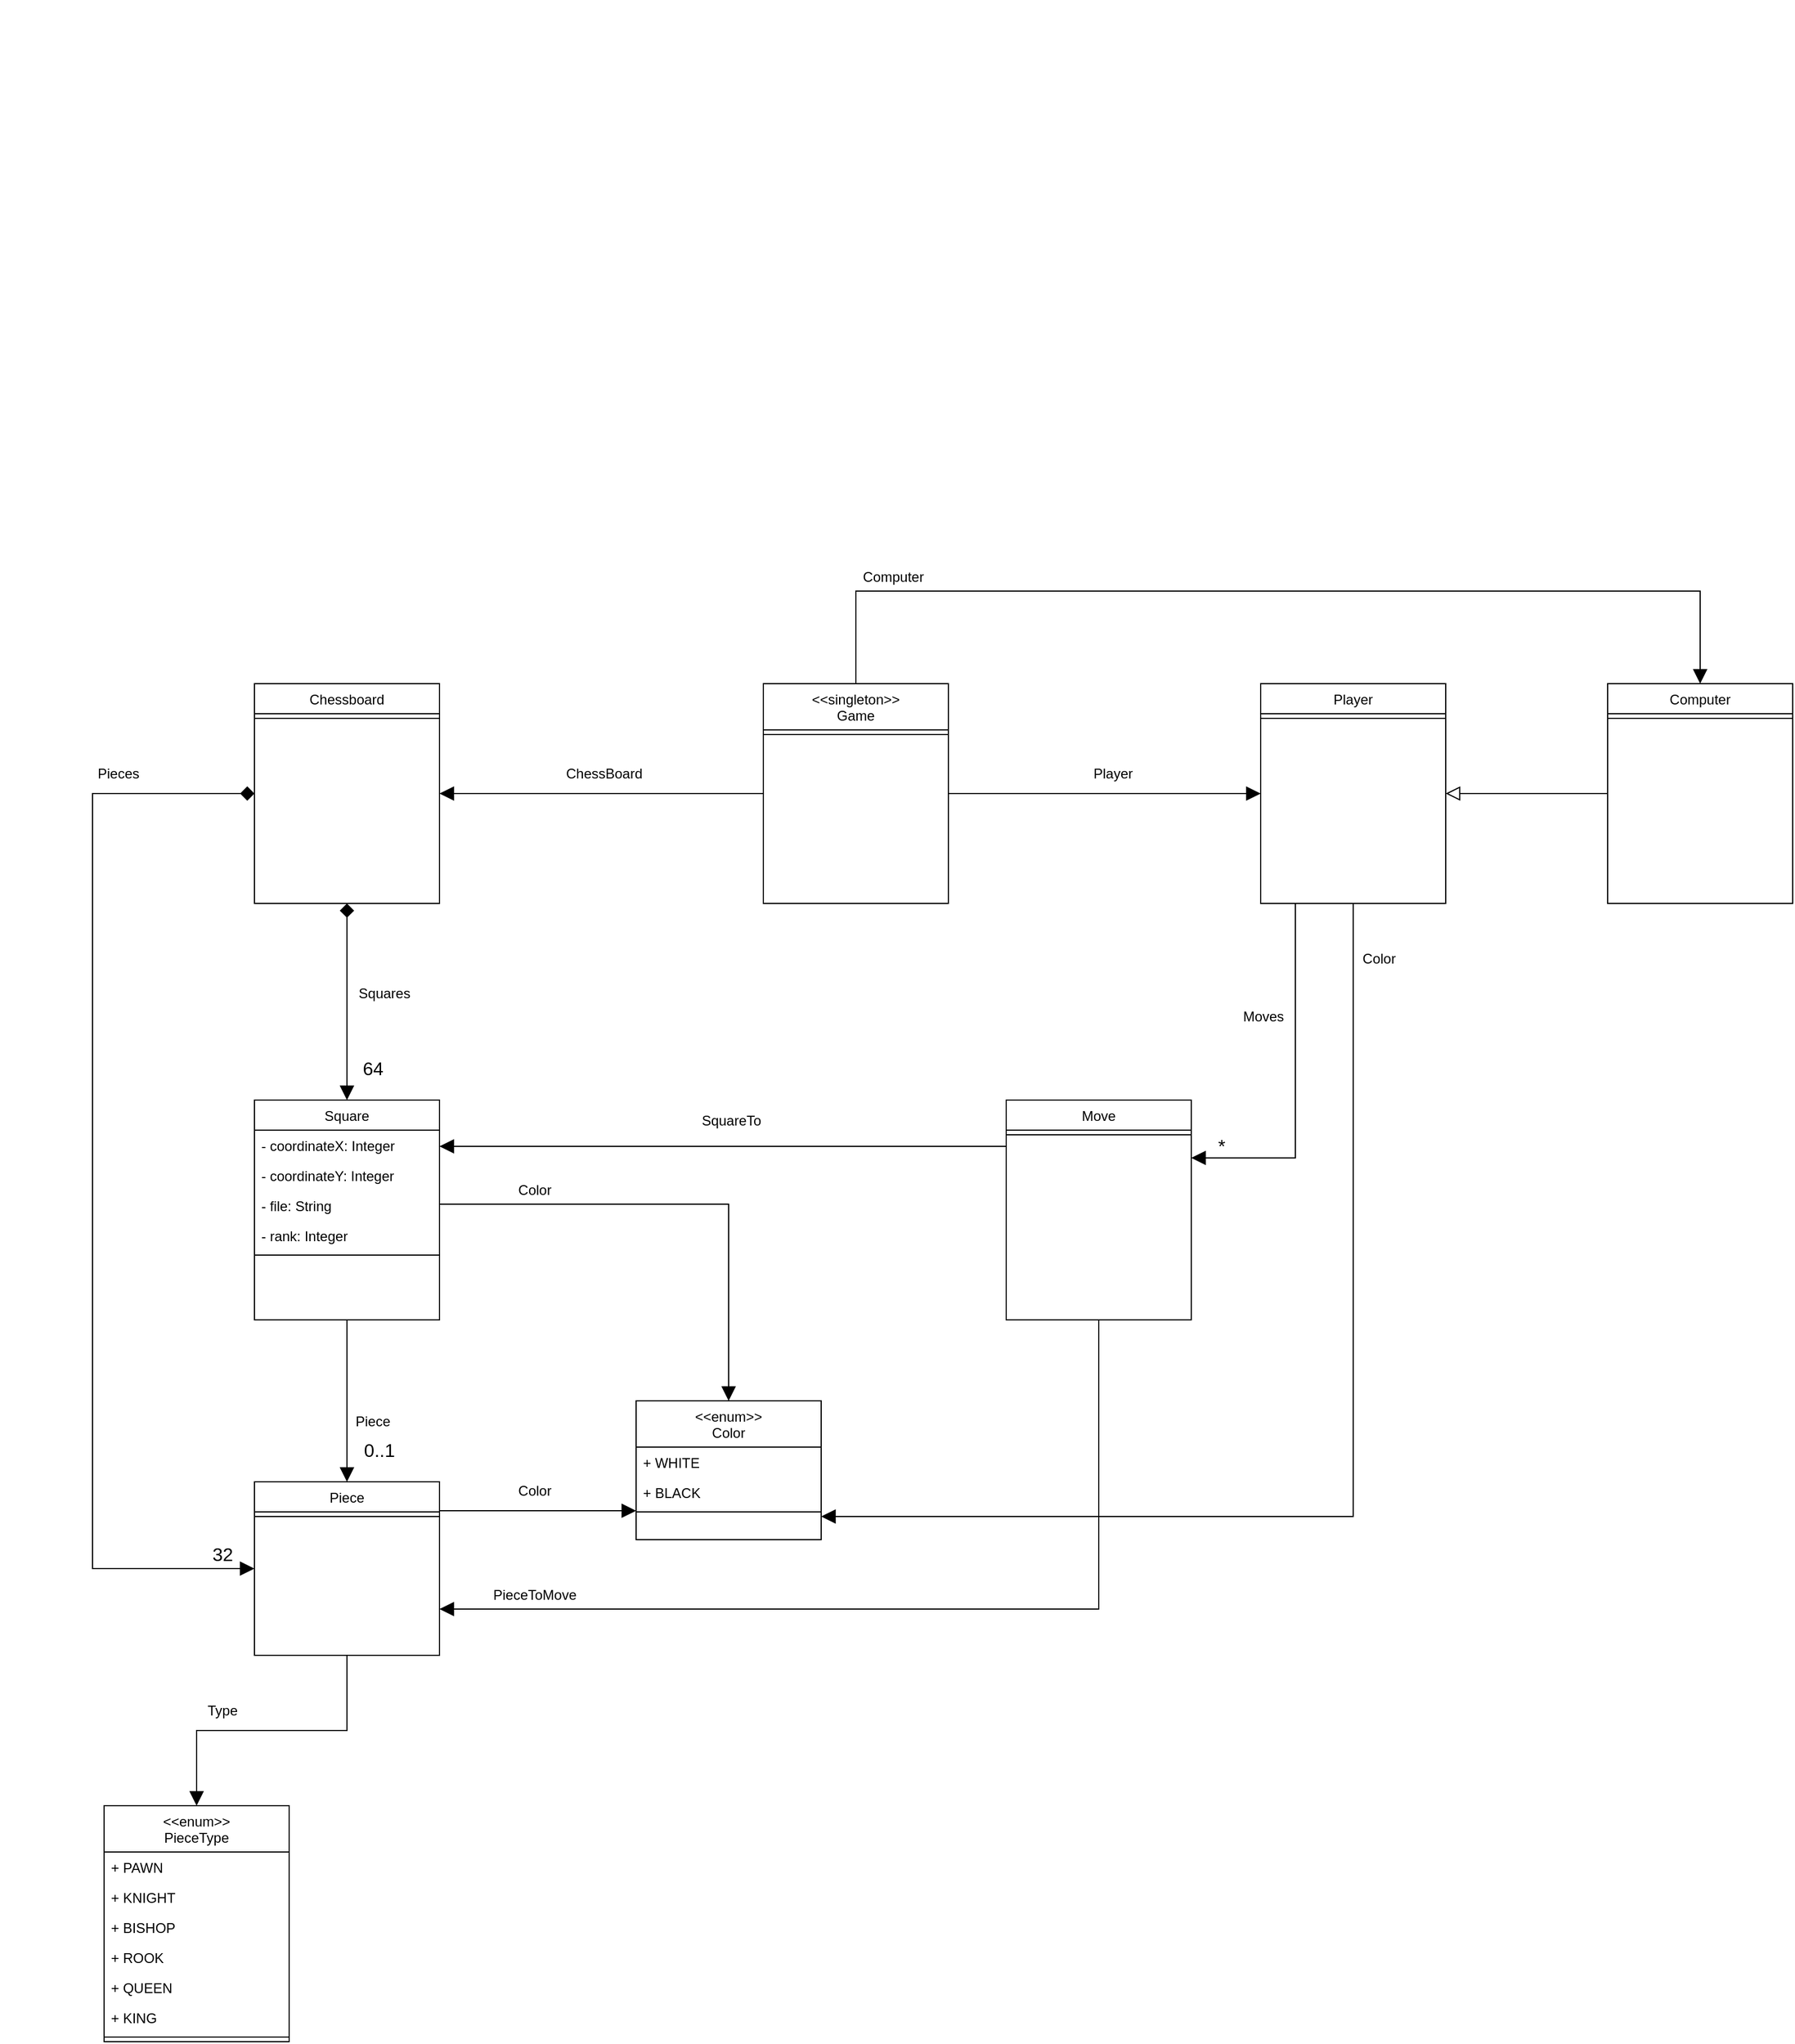 <mxfile version="24.6.4" type="github">
  <diagram id="C5RBs43oDa-KdzZeNtuy" name="Page-1">
    <mxGraphModel dx="2111" dy="2038" grid="1" gridSize="10" guides="1" tooltips="1" connect="1" arrows="1" fold="1" page="1" pageScale="1" pageWidth="827" pageHeight="1169" math="0" shadow="0">
      <root>
        <mxCell id="WIyWlLk6GJQsqaUBKTNV-0" />
        <mxCell id="WIyWlLk6GJQsqaUBKTNV-1" parent="WIyWlLk6GJQsqaUBKTNV-0" />
        <mxCell id="Y-gkaW2iaEDLu9Q06Ku3-40" style="edgeStyle=elbowEdgeStyle;shape=connector;curved=0;rounded=0;orthogonalLoop=1;jettySize=auto;elbow=vertical;html=1;shadow=0;strokeColor=default;strokeWidth=1;align=center;verticalAlign=middle;fontFamily=Helvetica;fontSize=11;fontColor=default;labelBackgroundColor=default;endArrow=block;endFill=1;startSize=6;endSize=10;" parent="WIyWlLk6GJQsqaUBKTNV-1" source="Y-gkaW2iaEDLu9Q06Ku3-0" target="Y-gkaW2iaEDLu9Q06Ku3-6" edge="1">
          <mxGeometry relative="1" as="geometry" />
        </mxCell>
        <mxCell id="Y-gkaW2iaEDLu9Q06Ku3-117" style="edgeStyle=elbowEdgeStyle;shape=connector;curved=0;rounded=0;orthogonalLoop=1;jettySize=auto;elbow=vertical;html=1;shadow=0;strokeColor=default;strokeWidth=1;align=center;verticalAlign=middle;fontFamily=Helvetica;fontSize=11;fontColor=default;labelBackgroundColor=default;startArrow=none;startFill=0;startSize=10;endArrow=block;endFill=1;endSize=10;" parent="WIyWlLk6GJQsqaUBKTNV-1" source="Y-gkaW2iaEDLu9Q06Ku3-0" target="Y-gkaW2iaEDLu9Q06Ku3-113" edge="1">
          <mxGeometry relative="1" as="geometry" />
        </mxCell>
        <mxCell id="Y-gkaW2iaEDLu9Q06Ku3-0" value="Piece " style="swimlane;fontStyle=0;align=center;verticalAlign=top;childLayout=stackLayout;horizontal=1;startSize=26;horizontalStack=0;resizeParent=1;resizeLast=0;collapsible=1;marginBottom=0;rounded=0;shadow=0;strokeWidth=1;" parent="WIyWlLk6GJQsqaUBKTNV-1" vertex="1">
          <mxGeometry x="250" y="880" width="160" height="150" as="geometry">
            <mxRectangle x="130" y="380" width="160" height="26" as="alternateBounds" />
          </mxGeometry>
        </mxCell>
        <mxCell id="Y-gkaW2iaEDLu9Q06Ku3-3" value="" style="line;html=1;strokeWidth=1;align=left;verticalAlign=middle;spacingTop=-1;spacingLeft=3;spacingRight=3;rotatable=0;labelPosition=right;points=[];portConstraint=eastwest;" parent="Y-gkaW2iaEDLu9Q06Ku3-0" vertex="1">
          <mxGeometry y="26" width="160" height="8" as="geometry" />
        </mxCell>
        <mxCell id="Y-gkaW2iaEDLu9Q06Ku3-6" value="&lt;&lt;enum&gt;&gt;&#xa;Color&#xa;" style="swimlane;fontStyle=0;align=center;verticalAlign=top;childLayout=stackLayout;horizontal=1;startSize=40;horizontalStack=0;resizeParent=1;resizeLast=0;collapsible=1;marginBottom=0;rounded=0;shadow=0;strokeWidth=1;" parent="WIyWlLk6GJQsqaUBKTNV-1" vertex="1">
          <mxGeometry x="580" y="810" width="160" height="120" as="geometry">
            <mxRectangle x="130" y="380" width="160" height="26" as="alternateBounds" />
          </mxGeometry>
        </mxCell>
        <mxCell id="Y-gkaW2iaEDLu9Q06Ku3-7" value="+ WHITE" style="text;align=left;verticalAlign=top;spacingLeft=4;spacingRight=4;overflow=hidden;rotatable=0;points=[[0,0.5],[1,0.5]];portConstraint=eastwest;" parent="Y-gkaW2iaEDLu9Q06Ku3-6" vertex="1">
          <mxGeometry y="40" width="160" height="26" as="geometry" />
        </mxCell>
        <mxCell id="Y-gkaW2iaEDLu9Q06Ku3-39" value="+ BLACK" style="text;align=left;verticalAlign=top;spacingLeft=4;spacingRight=4;overflow=hidden;rotatable=0;points=[[0,0.5],[1,0.5]];portConstraint=eastwest;" parent="Y-gkaW2iaEDLu9Q06Ku3-6" vertex="1">
          <mxGeometry y="66" width="160" height="26" as="geometry" />
        </mxCell>
        <mxCell id="Y-gkaW2iaEDLu9Q06Ku3-9" value="" style="line;html=1;strokeWidth=1;align=left;verticalAlign=middle;spacingTop=-1;spacingLeft=3;spacingRight=3;rotatable=0;labelPosition=right;points=[];portConstraint=eastwest;" parent="Y-gkaW2iaEDLu9Q06Ku3-6" vertex="1">
          <mxGeometry y="92" width="160" height="8" as="geometry" />
        </mxCell>
        <mxCell id="Y-gkaW2iaEDLu9Q06Ku3-54" style="edgeStyle=elbowEdgeStyle;shape=connector;curved=0;rounded=0;orthogonalLoop=1;jettySize=auto;elbow=vertical;html=1;shadow=0;strokeColor=default;strokeWidth=1;align=center;verticalAlign=middle;fontFamily=Helvetica;fontSize=11;fontColor=default;labelBackgroundColor=default;startSize=6;endArrow=block;endFill=1;endSize=10;" parent="WIyWlLk6GJQsqaUBKTNV-1" source="Y-gkaW2iaEDLu9Q06Ku3-42" target="Y-gkaW2iaEDLu9Q06Ku3-6" edge="1">
          <mxGeometry relative="1" as="geometry">
            <Array as="points">
              <mxPoint x="500" y="640" />
            </Array>
          </mxGeometry>
        </mxCell>
        <mxCell id="Y-gkaW2iaEDLu9Q06Ku3-58" style="edgeStyle=elbowEdgeStyle;shape=connector;curved=0;rounded=0;orthogonalLoop=1;jettySize=auto;elbow=vertical;html=1;shadow=0;strokeColor=default;strokeWidth=1;align=center;verticalAlign=middle;fontFamily=Helvetica;fontSize=11;fontColor=default;labelBackgroundColor=default;startSize=10;endArrow=block;endFill=1;endSize=10;startArrow=none;startFill=0;" parent="WIyWlLk6GJQsqaUBKTNV-1" source="Y-gkaW2iaEDLu9Q06Ku3-42" target="Y-gkaW2iaEDLu9Q06Ku3-0" edge="1">
          <mxGeometry relative="1" as="geometry" />
        </mxCell>
        <mxCell id="Y-gkaW2iaEDLu9Q06Ku3-42" value="Square" style="swimlane;fontStyle=0;align=center;verticalAlign=top;childLayout=stackLayout;horizontal=1;startSize=26;horizontalStack=0;resizeParent=1;resizeLast=0;collapsible=1;marginBottom=0;rounded=0;shadow=0;strokeWidth=1;" parent="WIyWlLk6GJQsqaUBKTNV-1" vertex="1">
          <mxGeometry x="250" y="550" width="160" height="190" as="geometry">
            <mxRectangle x="130" y="380" width="160" height="26" as="alternateBounds" />
          </mxGeometry>
        </mxCell>
        <mxCell id="Y-gkaW2iaEDLu9Q06Ku3-43" value="- coordinateX: Integer" style="text;align=left;verticalAlign=top;spacingLeft=4;spacingRight=4;overflow=hidden;rotatable=0;points=[[0,0.5],[1,0.5]];portConstraint=eastwest;" parent="Y-gkaW2iaEDLu9Q06Ku3-42" vertex="1">
          <mxGeometry y="26" width="160" height="26" as="geometry" />
        </mxCell>
        <mxCell id="Y-gkaW2iaEDLu9Q06Ku3-46" value="- coordinateY: Integer" style="text;align=left;verticalAlign=top;spacingLeft=4;spacingRight=4;overflow=hidden;rotatable=0;points=[[0,0.5],[1,0.5]];portConstraint=eastwest;" parent="Y-gkaW2iaEDLu9Q06Ku3-42" vertex="1">
          <mxGeometry y="52" width="160" height="26" as="geometry" />
        </mxCell>
        <mxCell id="Y-gkaW2iaEDLu9Q06Ku3-47" value="- file: String " style="text;align=left;verticalAlign=top;spacingLeft=4;spacingRight=4;overflow=hidden;rotatable=0;points=[[0,0.5],[1,0.5]];portConstraint=eastwest;" parent="Y-gkaW2iaEDLu9Q06Ku3-42" vertex="1">
          <mxGeometry y="78" width="160" height="26" as="geometry" />
        </mxCell>
        <mxCell id="Y-gkaW2iaEDLu9Q06Ku3-48" value="- rank: Integer " style="text;align=left;verticalAlign=top;spacingLeft=4;spacingRight=4;overflow=hidden;rotatable=0;points=[[0,0.5],[1,0.5]];portConstraint=eastwest;" parent="Y-gkaW2iaEDLu9Q06Ku3-42" vertex="1">
          <mxGeometry y="104" width="160" height="26" as="geometry" />
        </mxCell>
        <mxCell id="Y-gkaW2iaEDLu9Q06Ku3-45" value="" style="line;html=1;strokeWidth=1;align=left;verticalAlign=middle;spacingTop=-1;spacingLeft=3;spacingRight=3;rotatable=0;labelPosition=right;points=[];portConstraint=eastwest;" parent="Y-gkaW2iaEDLu9Q06Ku3-42" vertex="1">
          <mxGeometry y="130" width="160" height="8" as="geometry" />
        </mxCell>
        <mxCell id="Y-gkaW2iaEDLu9Q06Ku3-52" value="" style="resizable=0;align=right;verticalAlign=bottom;labelBackgroundColor=none;fontSize=16;" parent="WIyWlLk6GJQsqaUBKTNV-1" connectable="0" vertex="1">
          <mxGeometry x="559.995" y="899.998" as="geometry" />
        </mxCell>
        <mxCell id="Y-gkaW2iaEDLu9Q06Ku3-57" value="Color" style="text;html=1;resizable=0;points=[];;align=center;verticalAlign=middle;labelBackgroundColor=none;rounded=0;shadow=0;strokeWidth=1;fontSize=12;" parent="WIyWlLk6GJQsqaUBKTNV-1" vertex="1" connectable="0">
          <mxGeometry x="390.003" y="129.997" as="geometry">
            <mxPoint x="102" y="498" as="offset" />
          </mxGeometry>
        </mxCell>
        <mxCell id="Y-gkaW2iaEDLu9Q06Ku3-60" value="0..1" style="resizable=0;align=right;verticalAlign=bottom;labelBackgroundColor=none;fontSize=16;" parent="WIyWlLk6GJQsqaUBKTNV-1" connectable="0" vertex="1">
          <mxGeometry x="349.995" y="899.998" as="geometry">
            <mxPoint x="23" y="-37" as="offset" />
          </mxGeometry>
        </mxCell>
        <mxCell id="Y-gkaW2iaEDLu9Q06Ku3-68" style="edgeStyle=elbowEdgeStyle;shape=connector;curved=0;rounded=0;orthogonalLoop=1;jettySize=auto;elbow=vertical;html=1;shadow=0;strokeColor=default;strokeWidth=1;align=center;verticalAlign=middle;fontFamily=Helvetica;fontSize=11;fontColor=default;labelBackgroundColor=default;startSize=10;endArrow=block;endFill=1;endSize=10;startArrow=diamond;startFill=1;" parent="WIyWlLk6GJQsqaUBKTNV-1" source="Y-gkaW2iaEDLu9Q06Ku3-62" target="Y-gkaW2iaEDLu9Q06Ku3-42" edge="1">
          <mxGeometry relative="1" as="geometry" />
        </mxCell>
        <mxCell id="Y-gkaW2iaEDLu9Q06Ku3-94" style="edgeStyle=elbowEdgeStyle;shape=connector;curved=0;rounded=0;orthogonalLoop=1;jettySize=auto;elbow=vertical;html=1;shadow=0;strokeColor=default;strokeWidth=1;align=center;verticalAlign=middle;fontFamily=Helvetica;fontSize=11;fontColor=default;labelBackgroundColor=default;startArrow=diamond;startFill=1;startSize=10;endArrow=block;endFill=1;endSize=10;" parent="WIyWlLk6GJQsqaUBKTNV-1" source="Y-gkaW2iaEDLu9Q06Ku3-62" target="Y-gkaW2iaEDLu9Q06Ku3-0" edge="1">
          <mxGeometry relative="1" as="geometry">
            <Array as="points">
              <mxPoint x="110" y="660" />
            </Array>
          </mxGeometry>
        </mxCell>
        <mxCell id="Y-gkaW2iaEDLu9Q06Ku3-62" value="Chessboard" style="swimlane;fontStyle=0;align=center;verticalAlign=top;childLayout=stackLayout;horizontal=1;startSize=26;horizontalStack=0;resizeParent=1;resizeLast=0;collapsible=1;marginBottom=0;rounded=0;shadow=0;strokeWidth=1;" parent="WIyWlLk6GJQsqaUBKTNV-1" vertex="1">
          <mxGeometry x="250" y="190" width="160" height="190" as="geometry">
            <mxRectangle x="130" y="380" width="160" height="26" as="alternateBounds" />
          </mxGeometry>
        </mxCell>
        <mxCell id="Y-gkaW2iaEDLu9Q06Ku3-67" value="" style="line;html=1;strokeWidth=1;align=left;verticalAlign=middle;spacingTop=-1;spacingLeft=3;spacingRight=3;rotatable=0;labelPosition=right;points=[];portConstraint=eastwest;" parent="Y-gkaW2iaEDLu9Q06Ku3-62" vertex="1">
          <mxGeometry y="26" width="160" height="8" as="geometry" />
        </mxCell>
        <mxCell id="Y-gkaW2iaEDLu9Q06Ku3-69" value="Squares" style="text;html=1;resizable=0;points=[];;align=center;verticalAlign=middle;labelBackgroundColor=none;rounded=0;shadow=0;strokeWidth=1;fontSize=12;" parent="WIyWlLk6GJQsqaUBKTNV-1" vertex="1" connectable="0">
          <mxGeometry x="260.003" y="-40.003" as="geometry">
            <mxPoint x="102" y="498" as="offset" />
          </mxGeometry>
        </mxCell>
        <mxCell id="Y-gkaW2iaEDLu9Q06Ku3-72" value="64" style="resizable=0;align=right;verticalAlign=bottom;labelBackgroundColor=none;fontSize=16;" parent="WIyWlLk6GJQsqaUBKTNV-1" connectable="0" vertex="1">
          <mxGeometry x="339.995" y="569.998" as="geometry">
            <mxPoint x="23" y="-37" as="offset" />
          </mxGeometry>
        </mxCell>
        <mxCell id="Y-gkaW2iaEDLu9Q06Ku3-77" style="edgeStyle=elbowEdgeStyle;shape=connector;curved=0;rounded=0;orthogonalLoop=1;jettySize=auto;elbow=vertical;html=1;shadow=0;strokeColor=default;strokeWidth=1;align=center;verticalAlign=middle;fontFamily=Helvetica;fontSize=11;fontColor=default;labelBackgroundColor=default;startSize=6;endArrow=block;endFill=1;endSize=10;" parent="WIyWlLk6GJQsqaUBKTNV-1" source="Y-gkaW2iaEDLu9Q06Ku3-74" target="Y-gkaW2iaEDLu9Q06Ku3-62" edge="1">
          <mxGeometry relative="1" as="geometry" />
        </mxCell>
        <mxCell id="Y-gkaW2iaEDLu9Q06Ku3-84" style="edgeStyle=elbowEdgeStyle;shape=connector;curved=0;rounded=0;orthogonalLoop=1;jettySize=auto;elbow=vertical;html=1;shadow=0;strokeColor=default;strokeWidth=1;align=center;verticalAlign=middle;fontFamily=Helvetica;fontSize=11;fontColor=default;labelBackgroundColor=default;startSize=6;endArrow=block;endFill=1;endSize=10;" parent="WIyWlLk6GJQsqaUBKTNV-1" source="Y-gkaW2iaEDLu9Q06Ku3-74" target="Y-gkaW2iaEDLu9Q06Ku3-82" edge="1">
          <mxGeometry relative="1" as="geometry" />
        </mxCell>
        <mxCell id="Y-gkaW2iaEDLu9Q06Ku3-108" style="edgeStyle=elbowEdgeStyle;shape=connector;curved=0;rounded=0;orthogonalLoop=1;jettySize=auto;elbow=vertical;html=1;shadow=0;strokeColor=default;strokeWidth=1;align=center;verticalAlign=middle;fontFamily=Helvetica;fontSize=11;fontColor=default;labelBackgroundColor=default;startArrow=none;startFill=0;startSize=10;endArrow=block;endFill=1;endSize=10;" parent="WIyWlLk6GJQsqaUBKTNV-1" source="Y-gkaW2iaEDLu9Q06Ku3-74" target="Y-gkaW2iaEDLu9Q06Ku3-103" edge="1">
          <mxGeometry relative="1" as="geometry">
            <Array as="points">
              <mxPoint x="1130" y="110" />
            </Array>
          </mxGeometry>
        </mxCell>
        <mxCell id="Y-gkaW2iaEDLu9Q06Ku3-74" value="&lt;&lt;singleton&gt;&gt;&#xa;Game&#xa;" style="swimlane;fontStyle=0;align=center;verticalAlign=top;childLayout=stackLayout;horizontal=1;startSize=40;horizontalStack=0;resizeParent=1;resizeLast=0;collapsible=1;marginBottom=0;rounded=0;shadow=0;strokeWidth=1;" parent="WIyWlLk6GJQsqaUBKTNV-1" vertex="1">
          <mxGeometry x="690" y="190" width="160" height="190" as="geometry">
            <mxRectangle x="130" y="380" width="160" height="26" as="alternateBounds" />
          </mxGeometry>
        </mxCell>
        <mxCell id="Y-gkaW2iaEDLu9Q06Ku3-75" value="" style="line;html=1;strokeWidth=1;align=left;verticalAlign=middle;spacingTop=-1;spacingLeft=3;spacingRight=3;rotatable=0;labelPosition=right;points=[];portConstraint=eastwest;" parent="Y-gkaW2iaEDLu9Q06Ku3-74" vertex="1">
          <mxGeometry y="40" width="160" height="8" as="geometry" />
        </mxCell>
        <mxCell id="Y-gkaW2iaEDLu9Q06Ku3-80" value="Color" style="text;html=1;resizable=0;points=[];;align=center;verticalAlign=middle;labelBackgroundColor=none;rounded=0;shadow=0;strokeWidth=1;fontSize=12;" parent="WIyWlLk6GJQsqaUBKTNV-1" vertex="1" connectable="0">
          <mxGeometry x="390.003" y="389.997" as="geometry">
            <mxPoint x="102" y="498" as="offset" />
          </mxGeometry>
        </mxCell>
        <mxCell id="Y-gkaW2iaEDLu9Q06Ku3-81" value="ChessBoard" style="text;html=1;resizable=0;points=[];;align=center;verticalAlign=middle;labelBackgroundColor=none;rounded=0;shadow=0;strokeWidth=1;fontSize=12;" parent="WIyWlLk6GJQsqaUBKTNV-1" vertex="1" connectable="0">
          <mxGeometry x="450.003" y="-230.003" as="geometry">
            <mxPoint x="102" y="498" as="offset" />
          </mxGeometry>
        </mxCell>
        <mxCell id="Y-gkaW2iaEDLu9Q06Ku3-90" style="edgeStyle=elbowEdgeStyle;shape=connector;curved=0;rounded=0;orthogonalLoop=1;jettySize=auto;elbow=vertical;html=1;shadow=0;strokeColor=default;strokeWidth=1;align=center;verticalAlign=middle;fontFamily=Helvetica;fontSize=11;fontColor=default;labelBackgroundColor=default;startSize=6;endArrow=block;endFill=1;endSize=10;" parent="WIyWlLk6GJQsqaUBKTNV-1" source="Y-gkaW2iaEDLu9Q06Ku3-82" target="Y-gkaW2iaEDLu9Q06Ku3-6" edge="1">
          <mxGeometry relative="1" as="geometry">
            <Array as="points">
              <mxPoint x="880" y="910" />
            </Array>
          </mxGeometry>
        </mxCell>
        <mxCell id="Y-gkaW2iaEDLu9Q06Ku3-129" style="edgeStyle=elbowEdgeStyle;shape=connector;curved=0;rounded=0;orthogonalLoop=1;jettySize=auto;elbow=vertical;html=1;shadow=0;strokeColor=default;strokeWidth=1;align=center;verticalAlign=middle;fontFamily=Helvetica;fontSize=11;fontColor=default;labelBackgroundColor=default;startSize=6;endArrow=block;endFill=1;endSize=10;" parent="WIyWlLk6GJQsqaUBKTNV-1" source="Y-gkaW2iaEDLu9Q06Ku3-82" target="Y-gkaW2iaEDLu9Q06Ku3-122" edge="1">
          <mxGeometry relative="1" as="geometry">
            <Array as="points">
              <mxPoint x="1150" y="600" />
            </Array>
          </mxGeometry>
        </mxCell>
        <mxCell id="Y-gkaW2iaEDLu9Q06Ku3-82" value="Player" style="swimlane;fontStyle=0;align=center;verticalAlign=top;childLayout=stackLayout;horizontal=1;startSize=26;horizontalStack=0;resizeParent=1;resizeLast=0;collapsible=1;marginBottom=0;rounded=0;shadow=0;strokeWidth=1;" parent="WIyWlLk6GJQsqaUBKTNV-1" vertex="1">
          <mxGeometry x="1120" y="190" width="160" height="190" as="geometry">
            <mxRectangle x="130" y="380" width="160" height="26" as="alternateBounds" />
          </mxGeometry>
        </mxCell>
        <mxCell id="Y-gkaW2iaEDLu9Q06Ku3-83" value="" style="line;html=1;strokeWidth=1;align=left;verticalAlign=middle;spacingTop=-1;spacingLeft=3;spacingRight=3;rotatable=0;labelPosition=right;points=[];portConstraint=eastwest;" parent="Y-gkaW2iaEDLu9Q06Ku3-82" vertex="1">
          <mxGeometry y="26" width="160" height="8" as="geometry" />
        </mxCell>
        <mxCell id="Y-gkaW2iaEDLu9Q06Ku3-88" value="Player" style="text;html=1;resizable=0;points=[];;align=center;verticalAlign=middle;labelBackgroundColor=none;rounded=0;shadow=0;strokeWidth=1;fontSize=12;" parent="WIyWlLk6GJQsqaUBKTNV-1" vertex="1" connectable="0">
          <mxGeometry x="890.003" y="-230.003" as="geometry">
            <mxPoint x="102" y="498" as="offset" />
          </mxGeometry>
        </mxCell>
        <mxCell id="Y-gkaW2iaEDLu9Q06Ku3-93" value="Color" style="text;html=1;resizable=0;points=[];;align=center;verticalAlign=middle;labelBackgroundColor=none;rounded=0;shadow=0;strokeWidth=1;fontSize=12;" parent="WIyWlLk6GJQsqaUBKTNV-1" vertex="1" connectable="0">
          <mxGeometry x="1120.003" y="-70.003" as="geometry">
            <mxPoint x="102" y="498" as="offset" />
          </mxGeometry>
        </mxCell>
        <mxCell id="Y-gkaW2iaEDLu9Q06Ku3-95" value="Pieces" style="text;html=1;resizable=0;points=[];;align=center;verticalAlign=middle;labelBackgroundColor=none;rounded=0;shadow=0;strokeWidth=1;fontSize=12;" parent="WIyWlLk6GJQsqaUBKTNV-1" vertex="1" connectable="0">
          <mxGeometry x="30.003" y="-230.003" as="geometry">
            <mxPoint x="102" y="498" as="offset" />
          </mxGeometry>
        </mxCell>
        <mxCell id="Y-gkaW2iaEDLu9Q06Ku3-97" value="32" style="resizable=0;align=right;verticalAlign=bottom;labelBackgroundColor=none;fontSize=16;" parent="WIyWlLk6GJQsqaUBKTNV-1" connectable="0" vertex="1">
          <mxGeometry x="209.995" y="989.998" as="geometry">
            <mxPoint x="23" y="-37" as="offset" />
          </mxGeometry>
        </mxCell>
        <mxCell id="Y-gkaW2iaEDLu9Q06Ku3-105" style="edgeStyle=elbowEdgeStyle;shape=connector;curved=0;rounded=0;orthogonalLoop=1;jettySize=auto;elbow=vertical;html=1;shadow=0;strokeColor=default;strokeWidth=1;align=center;verticalAlign=middle;fontFamily=Helvetica;fontSize=11;fontColor=default;labelBackgroundColor=default;startArrow=none;startFill=0;startSize=10;endArrow=block;endFill=0;endSize=10;" parent="WIyWlLk6GJQsqaUBKTNV-1" source="Y-gkaW2iaEDLu9Q06Ku3-103" target="Y-gkaW2iaEDLu9Q06Ku3-82" edge="1">
          <mxGeometry relative="1" as="geometry" />
        </mxCell>
        <mxCell id="Y-gkaW2iaEDLu9Q06Ku3-103" value="Computer" style="swimlane;fontStyle=0;align=center;verticalAlign=top;childLayout=stackLayout;horizontal=1;startSize=26;horizontalStack=0;resizeParent=1;resizeLast=0;collapsible=1;marginBottom=0;rounded=0;shadow=0;strokeWidth=1;" parent="WIyWlLk6GJQsqaUBKTNV-1" vertex="1">
          <mxGeometry x="1420" y="190" width="160" height="190" as="geometry">
            <mxRectangle x="130" y="380" width="160" height="26" as="alternateBounds" />
          </mxGeometry>
        </mxCell>
        <mxCell id="Y-gkaW2iaEDLu9Q06Ku3-104" value="" style="line;html=1;strokeWidth=1;align=left;verticalAlign=middle;spacingTop=-1;spacingLeft=3;spacingRight=3;rotatable=0;labelPosition=right;points=[];portConstraint=eastwest;" parent="Y-gkaW2iaEDLu9Q06Ku3-103" vertex="1">
          <mxGeometry y="26" width="160" height="8" as="geometry" />
        </mxCell>
        <mxCell id="Y-gkaW2iaEDLu9Q06Ku3-110" value="Computer" style="text;html=1;resizable=0;points=[];;align=center;verticalAlign=middle;labelBackgroundColor=none;rounded=0;shadow=0;strokeWidth=1;fontSize=12;" parent="WIyWlLk6GJQsqaUBKTNV-1" vertex="1" connectable="0">
          <mxGeometry x="700.003" y="-400.003" as="geometry">
            <mxPoint x="102" y="498" as="offset" />
          </mxGeometry>
        </mxCell>
        <mxCell id="Y-gkaW2iaEDLu9Q06Ku3-113" value="&lt;&lt;enum&gt;&gt;&#xa;PieceType&#xa;" style="swimlane;fontStyle=0;align=center;verticalAlign=top;childLayout=stackLayout;horizontal=1;startSize=40;horizontalStack=0;resizeParent=1;resizeLast=0;collapsible=1;marginBottom=0;rounded=0;shadow=0;strokeWidth=1;" parent="WIyWlLk6GJQsqaUBKTNV-1" vertex="1">
          <mxGeometry x="120" y="1160" width="160" height="204" as="geometry">
            <mxRectangle x="130" y="380" width="160" height="26" as="alternateBounds" />
          </mxGeometry>
        </mxCell>
        <mxCell id="Y-gkaW2iaEDLu9Q06Ku3-114" value="+ PAWN" style="text;align=left;verticalAlign=top;spacingLeft=4;spacingRight=4;overflow=hidden;rotatable=0;points=[[0,0.5],[1,0.5]];portConstraint=eastwest;" parent="Y-gkaW2iaEDLu9Q06Ku3-113" vertex="1">
          <mxGeometry y="40" width="160" height="26" as="geometry" />
        </mxCell>
        <mxCell id="Y-gkaW2iaEDLu9Q06Ku3-115" value="+ KNIGHT" style="text;align=left;verticalAlign=top;spacingLeft=4;spacingRight=4;overflow=hidden;rotatable=0;points=[[0,0.5],[1,0.5]];portConstraint=eastwest;" parent="Y-gkaW2iaEDLu9Q06Ku3-113" vertex="1">
          <mxGeometry y="66" width="160" height="26" as="geometry" />
        </mxCell>
        <mxCell id="Y-gkaW2iaEDLu9Q06Ku3-120" value="+ BISHOP" style="text;align=left;verticalAlign=top;spacingLeft=4;spacingRight=4;overflow=hidden;rotatable=0;points=[[0,0.5],[1,0.5]];portConstraint=eastwest;" parent="Y-gkaW2iaEDLu9Q06Ku3-113" vertex="1">
          <mxGeometry y="92" width="160" height="26" as="geometry" />
        </mxCell>
        <mxCell id="Y-gkaW2iaEDLu9Q06Ku3-121" value="+ ROOK" style="text;align=left;verticalAlign=top;spacingLeft=4;spacingRight=4;overflow=hidden;rotatable=0;points=[[0,0.5],[1,0.5]];portConstraint=eastwest;" parent="Y-gkaW2iaEDLu9Q06Ku3-113" vertex="1">
          <mxGeometry y="118" width="160" height="26" as="geometry" />
        </mxCell>
        <mxCell id="_SLLkS9i5o8ntQF4vEWm-0" value="+ QUEEN" style="text;align=left;verticalAlign=top;spacingLeft=4;spacingRight=4;overflow=hidden;rotatable=0;points=[[0,0.5],[1,0.5]];portConstraint=eastwest;" vertex="1" parent="Y-gkaW2iaEDLu9Q06Ku3-113">
          <mxGeometry y="144" width="160" height="26" as="geometry" />
        </mxCell>
        <mxCell id="_SLLkS9i5o8ntQF4vEWm-1" value="+ KING" style="text;align=left;verticalAlign=top;spacingLeft=4;spacingRight=4;overflow=hidden;rotatable=0;points=[[0,0.5],[1,0.5]];portConstraint=eastwest;" vertex="1" parent="Y-gkaW2iaEDLu9Q06Ku3-113">
          <mxGeometry y="170" width="160" height="26" as="geometry" />
        </mxCell>
        <mxCell id="Y-gkaW2iaEDLu9Q06Ku3-116" value="" style="line;html=1;strokeWidth=1;align=left;verticalAlign=middle;spacingTop=-1;spacingLeft=3;spacingRight=3;rotatable=0;labelPosition=right;points=[];portConstraint=eastwest;" parent="Y-gkaW2iaEDLu9Q06Ku3-113" vertex="1">
          <mxGeometry y="196" width="160" height="8" as="geometry" />
        </mxCell>
        <mxCell id="Y-gkaW2iaEDLu9Q06Ku3-119" value="Type" style="text;html=1;resizable=0;points=[];;align=center;verticalAlign=middle;labelBackgroundColor=none;rounded=0;shadow=0;strokeWidth=1;fontSize=12;" parent="WIyWlLk6GJQsqaUBKTNV-1" vertex="1" connectable="0">
          <mxGeometry x="120.003" y="579.997" as="geometry">
            <mxPoint x="102" y="498" as="offset" />
          </mxGeometry>
        </mxCell>
        <mxCell id="Y-gkaW2iaEDLu9Q06Ku3-134" style="edgeStyle=elbowEdgeStyle;shape=connector;curved=0;rounded=0;orthogonalLoop=1;jettySize=auto;elbow=vertical;html=1;shadow=0;strokeColor=default;strokeWidth=1;align=center;verticalAlign=middle;fontFamily=Helvetica;fontSize=11;fontColor=default;labelBackgroundColor=default;startSize=6;endArrow=block;endFill=1;endSize=10;" parent="WIyWlLk6GJQsqaUBKTNV-1" source="Y-gkaW2iaEDLu9Q06Ku3-122" target="Y-gkaW2iaEDLu9Q06Ku3-0" edge="1">
          <mxGeometry relative="1" as="geometry">
            <Array as="points">
              <mxPoint x="500" y="990" />
            </Array>
          </mxGeometry>
        </mxCell>
        <mxCell id="_SLLkS9i5o8ntQF4vEWm-7" style="edgeStyle=elbowEdgeStyle;shape=connector;curved=0;rounded=0;orthogonalLoop=1;jettySize=auto;elbow=vertical;html=1;shadow=0;strokeColor=default;strokeWidth=1;align=center;verticalAlign=middle;fontFamily=Helvetica;fontSize=11;fontColor=default;labelBackgroundColor=default;startSize=6;endArrow=block;endFill=1;endSize=10;" edge="1" parent="WIyWlLk6GJQsqaUBKTNV-1" source="Y-gkaW2iaEDLu9Q06Ku3-122" target="Y-gkaW2iaEDLu9Q06Ku3-42">
          <mxGeometry relative="1" as="geometry">
            <Array as="points">
              <mxPoint x="660" y="590" />
            </Array>
          </mxGeometry>
        </mxCell>
        <mxCell id="Y-gkaW2iaEDLu9Q06Ku3-122" value="Move" style="swimlane;fontStyle=0;align=center;verticalAlign=top;childLayout=stackLayout;horizontal=1;startSize=26;horizontalStack=0;resizeParent=1;resizeLast=0;collapsible=1;marginBottom=0;rounded=0;shadow=0;strokeWidth=1;" parent="WIyWlLk6GJQsqaUBKTNV-1" vertex="1">
          <mxGeometry x="900" y="550" width="160" height="190" as="geometry">
            <mxRectangle x="130" y="380" width="160" height="26" as="alternateBounds" />
          </mxGeometry>
        </mxCell>
        <mxCell id="Y-gkaW2iaEDLu9Q06Ku3-127" value="" style="line;html=1;strokeWidth=1;align=left;verticalAlign=middle;spacingTop=-1;spacingLeft=3;spacingRight=3;rotatable=0;labelPosition=right;points=[];portConstraint=eastwest;" parent="Y-gkaW2iaEDLu9Q06Ku3-122" vertex="1">
          <mxGeometry y="26" width="160" height="8" as="geometry" />
        </mxCell>
        <mxCell id="Y-gkaW2iaEDLu9Q06Ku3-130" value="*" style="resizable=0;align=right;verticalAlign=bottom;labelBackgroundColor=none;fontSize=16;" parent="WIyWlLk6GJQsqaUBKTNV-1" connectable="0" vertex="1">
          <mxGeometry x="1020.005" y="349.998" as="geometry">
            <mxPoint x="71" y="250" as="offset" />
          </mxGeometry>
        </mxCell>
        <mxCell id="Y-gkaW2iaEDLu9Q06Ku3-131" value="Moves" style="text;html=1;resizable=0;points=[];;align=center;verticalAlign=middle;labelBackgroundColor=none;rounded=0;shadow=0;strokeWidth=1;fontSize=12;" parent="WIyWlLk6GJQsqaUBKTNV-1" vertex="1" connectable="0">
          <mxGeometry x="1020.003" y="-20.003" as="geometry">
            <mxPoint x="102" y="498" as="offset" />
          </mxGeometry>
        </mxCell>
        <mxCell id="Y-gkaW2iaEDLu9Q06Ku3-135" value="PieceToMove" style="text;html=1;resizable=0;points=[];;align=center;verticalAlign=middle;labelBackgroundColor=none;rounded=0;shadow=0;strokeWidth=1;fontSize=12;" parent="WIyWlLk6GJQsqaUBKTNV-1" vertex="1" connectable="0">
          <mxGeometry x="390.003" y="479.997" as="geometry">
            <mxPoint x="102" y="498" as="offset" />
          </mxGeometry>
        </mxCell>
        <mxCell id="_SLLkS9i5o8ntQF4vEWm-9" value="Piece" style="text;html=1;resizable=0;points=[];;align=center;verticalAlign=middle;labelBackgroundColor=none;rounded=0;shadow=0;strokeWidth=1;fontSize=12;" vertex="1" connectable="0" parent="WIyWlLk6GJQsqaUBKTNV-1">
          <mxGeometry x="250.003" y="329.997" as="geometry">
            <mxPoint x="102" y="498" as="offset" />
          </mxGeometry>
        </mxCell>
        <mxCell id="_SLLkS9i5o8ntQF4vEWm-11" value="SquareTo" style="text;html=1;resizable=0;points=[];;align=center;verticalAlign=middle;labelBackgroundColor=none;rounded=0;shadow=0;strokeWidth=1;fontSize=12;" vertex="1" connectable="0" parent="WIyWlLk6GJQsqaUBKTNV-1">
          <mxGeometry x="559.993" y="69.997" as="geometry">
            <mxPoint x="102" y="498" as="offset" />
          </mxGeometry>
        </mxCell>
      </root>
    </mxGraphModel>
  </diagram>
</mxfile>

